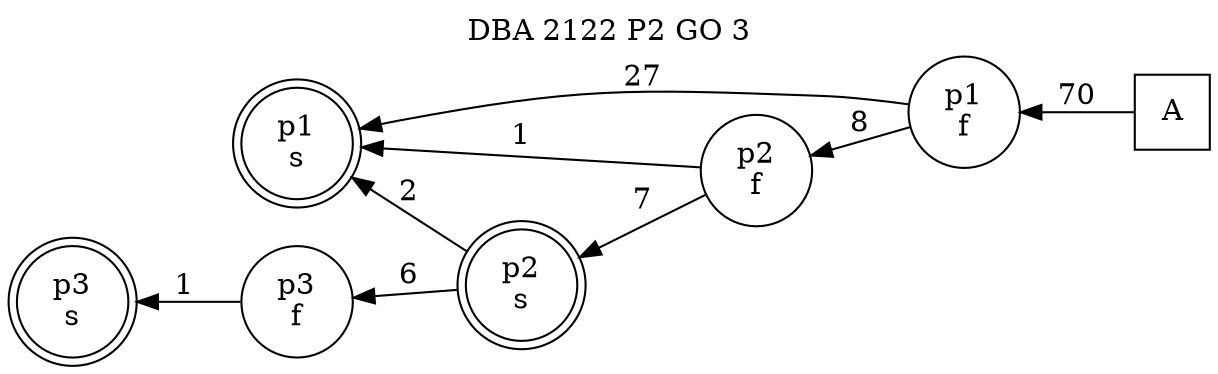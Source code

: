 digraph DBA_2122_P2_GO_3_GOOD {
labelloc="tl"
label= " DBA 2122 P2 GO 3 "
rankdir="RL";
graph [ size=" 10 , 10 !"]

"A" [shape="square" label="A"]
"p1_f" [shape="circle" label="p1
f"]
"p1_s" [shape="doublecircle" label="p1
s"]
"p2_f" [shape="circle" label="p2
f"]
"p2_s" [shape="doublecircle" label="p2
s"]
"p3_f" [shape="circle" label="p3
f"]
"p3_s" [shape="doublecircle" label="p3
s"]
"A" -> "p1_f" [ label=70]
"p1_f" -> "p1_s" [ label=27]
"p1_f" -> "p2_f" [ label=8]
"p2_f" -> "p1_s" [ label=1]
"p2_f" -> "p2_s" [ label=7]
"p2_s" -> "p1_s" [ label=2]
"p2_s" -> "p3_f" [ label=6]
"p3_f" -> "p3_s" [ label=1]
}
